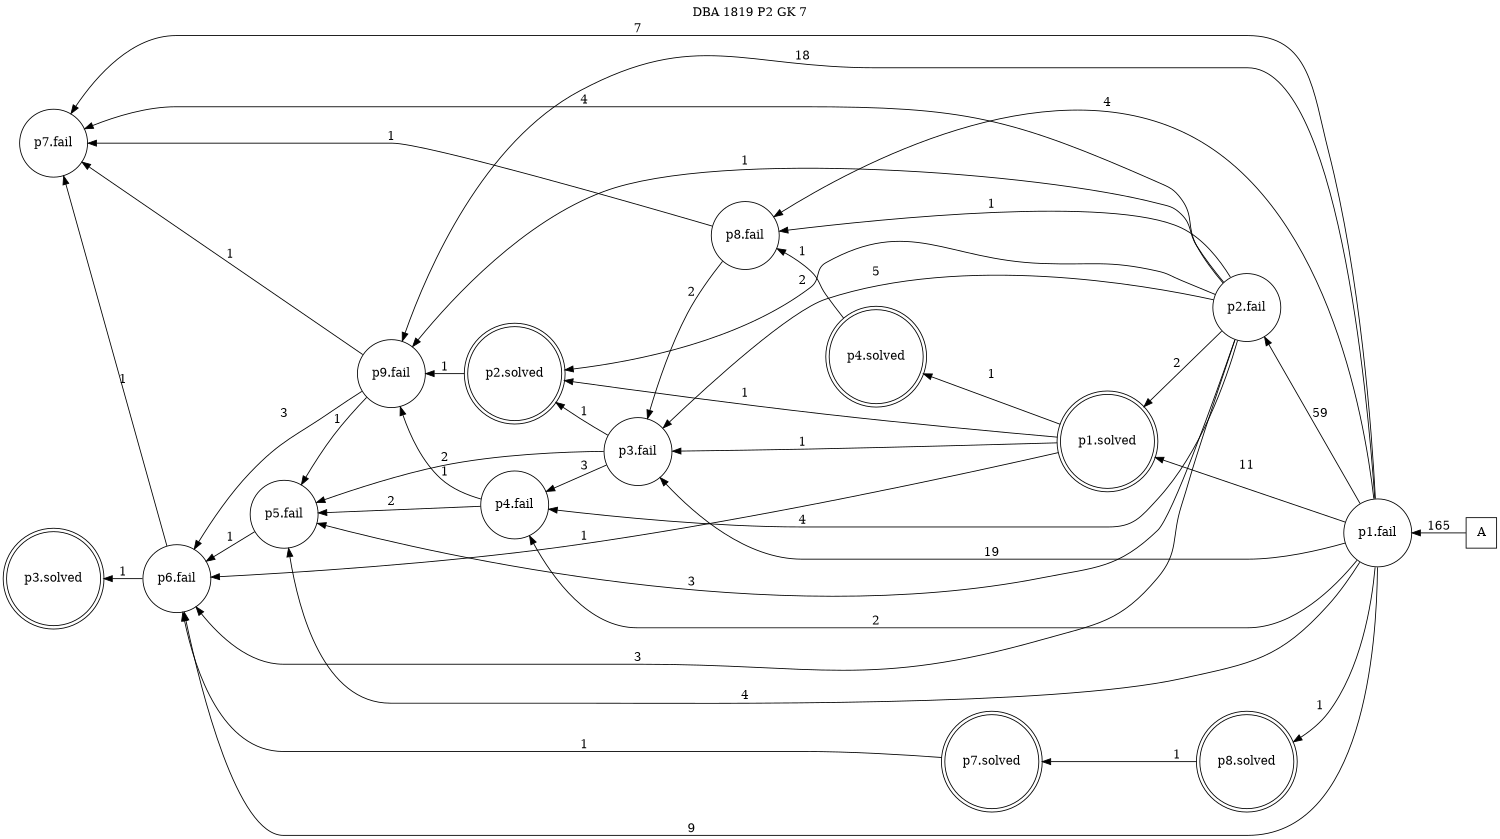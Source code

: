 digraph DBA_1819_P2_GK_7 {
labelloc="tl"
label= " DBA 1819 P2 GK 7 "
rankdir="RL";
graph [ size=" 10 , 10 !"]

"A" [shape="square" label="A"]
"p1.fail" [shape="circle" label="p1.fail"]
"p2.fail" [shape="circle" label="p2.fail"]
"p9.fail" [shape="circle" label="p9.fail"]
"p3.fail" [shape="circle" label="p3.fail"]
"p4.fail" [shape="circle" label="p4.fail"]
"p8.fail" [shape="circle" label="p8.fail"]
"p7.fail" [shape="circle" label="p7.fail"]
"p5.fail" [shape="circle" label="p5.fail"]
"p6.fail" [shape="circle" label="p6.fail"]
"p1.solved" [shape="doublecircle" label="p1.solved"]
"p2.solved" [shape="doublecircle" label="p2.solved"]
"p3.solved" [shape="doublecircle" label="p3.solved"]
"p8.solved" [shape="doublecircle" label="p8.solved"]
"p7.solved" [shape="doublecircle" label="p7.solved"]
"p4.solved" [shape="doublecircle" label="p4.solved"]
"A" -> "p1.fail" [ label=165]
"p1.fail" -> "p2.fail" [ label=59]
"p1.fail" -> "p9.fail" [ label=18]
"p1.fail" -> "p3.fail" [ label=19]
"p1.fail" -> "p4.fail" [ label=2]
"p1.fail" -> "p8.fail" [ label=4]
"p1.fail" -> "p7.fail" [ label=7]
"p1.fail" -> "p5.fail" [ label=4]
"p1.fail" -> "p6.fail" [ label=9]
"p1.fail" -> "p1.solved" [ label=11]
"p1.fail" -> "p8.solved" [ label=1]
"p2.fail" -> "p9.fail" [ label=1]
"p2.fail" -> "p3.fail" [ label=5]
"p2.fail" -> "p4.fail" [ label=4]
"p2.fail" -> "p8.fail" [ label=1]
"p2.fail" -> "p7.fail" [ label=4]
"p2.fail" -> "p5.fail" [ label=3]
"p2.fail" -> "p6.fail" [ label=3]
"p2.fail" -> "p1.solved" [ label=2]
"p2.fail" -> "p2.solved" [ label=2]
"p9.fail" -> "p7.fail" [ label=1]
"p9.fail" -> "p5.fail" [ label=1]
"p9.fail" -> "p6.fail" [ label=3]
"p3.fail" -> "p4.fail" [ label=3]
"p3.fail" -> "p5.fail" [ label=2]
"p3.fail" -> "p2.solved" [ label=1]
"p4.fail" -> "p9.fail" [ label=1]
"p4.fail" -> "p5.fail" [ label=2]
"p8.fail" -> "p3.fail" [ label=2]
"p8.fail" -> "p7.fail" [ label=1]
"p5.fail" -> "p6.fail" [ label=1]
"p6.fail" -> "p7.fail" [ label=1]
"p6.fail" -> "p3.solved" [ label=1]
"p1.solved" -> "p3.fail" [ label=1]
"p1.solved" -> "p6.fail" [ label=1]
"p1.solved" -> "p2.solved" [ label=1]
"p1.solved" -> "p4.solved" [ label=1]
"p2.solved" -> "p9.fail" [ label=1]
"p8.solved" -> "p7.solved" [ label=1]
"p7.solved" -> "p6.fail" [ label=1]
"p4.solved" -> "p8.fail" [ label=1]
}
